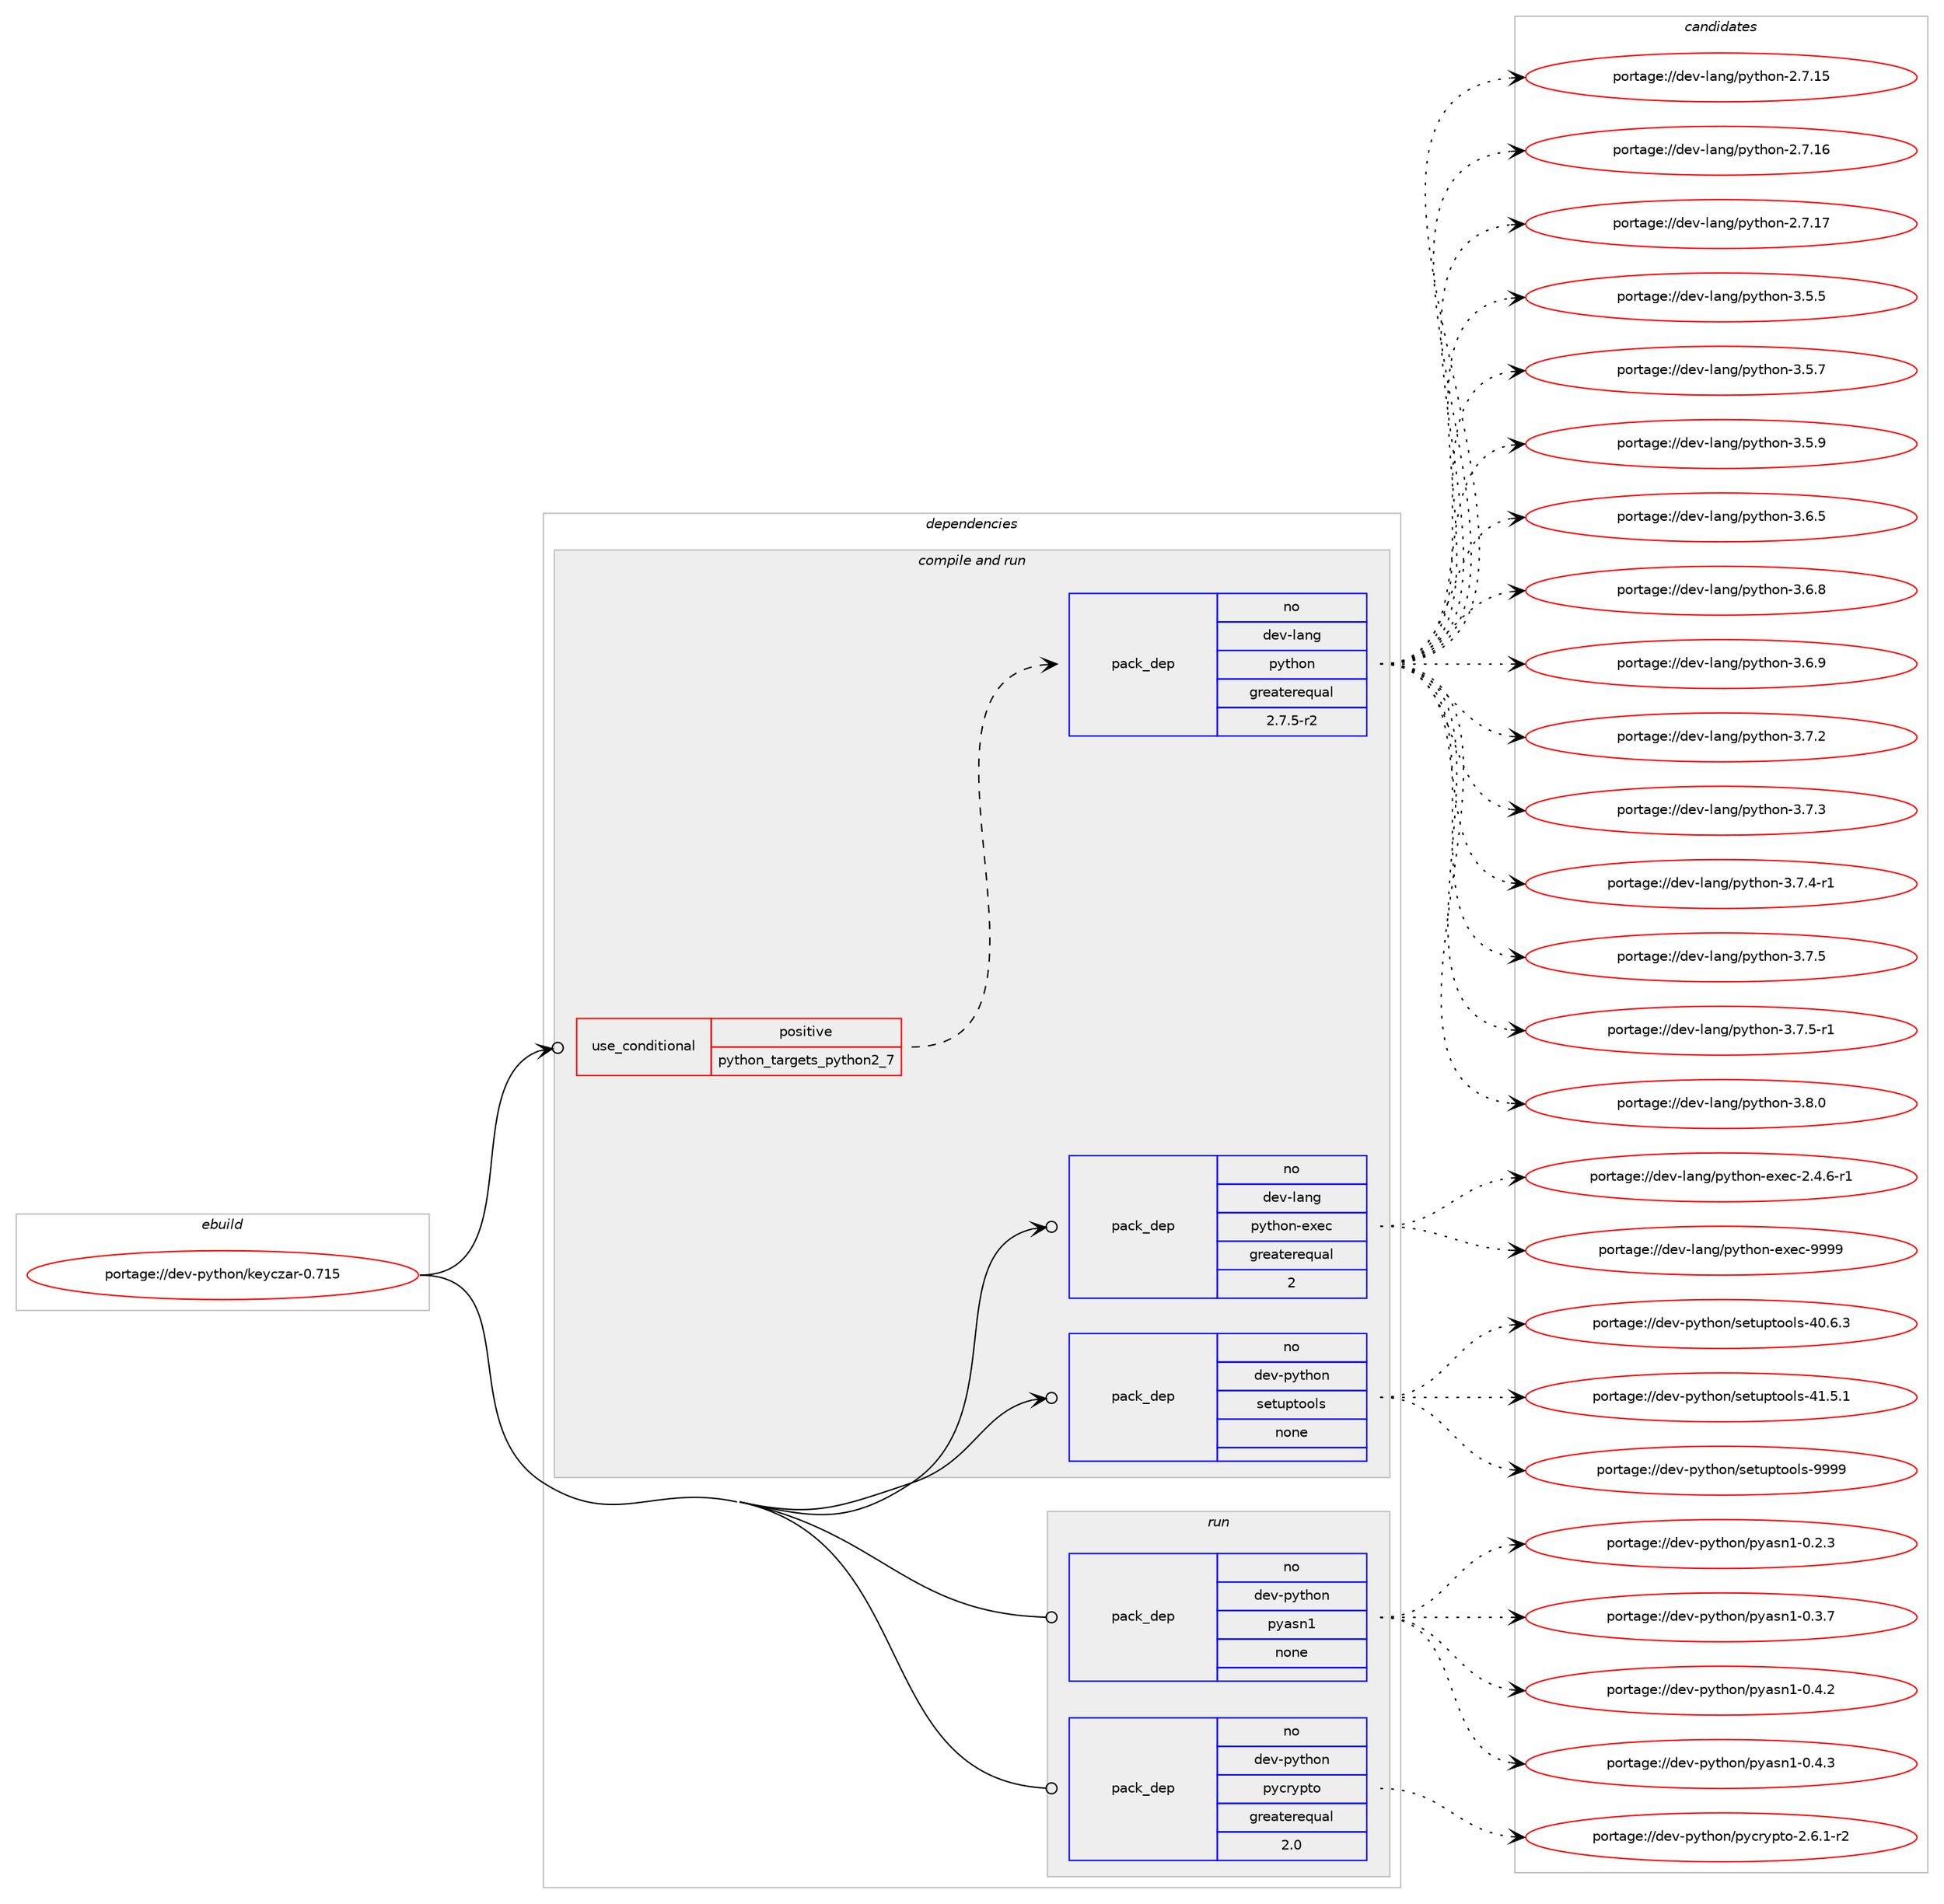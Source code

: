 digraph prolog {

# *************
# Graph options
# *************

newrank=true;
concentrate=true;
compound=true;
graph [rankdir=LR,fontname=Helvetica,fontsize=10,ranksep=1.5];#, ranksep=2.5, nodesep=0.2];
edge  [arrowhead=vee];
node  [fontname=Helvetica,fontsize=10];

# **********
# The ebuild
# **********

subgraph cluster_leftcol {
color=gray;
rank=same;
label=<<i>ebuild</i>>;
id [label="portage://dev-python/keyczar-0.715", color=red, width=4, href="../dev-python/keyczar-0.715.svg"];
}

# ****************
# The dependencies
# ****************

subgraph cluster_midcol {
color=gray;
label=<<i>dependencies</i>>;
subgraph cluster_compile {
fillcolor="#eeeeee";
style=filled;
label=<<i>compile</i>>;
}
subgraph cluster_compileandrun {
fillcolor="#eeeeee";
style=filled;
label=<<i>compile and run</i>>;
subgraph cond30991 {
dependency146976 [label=<<TABLE BORDER="0" CELLBORDER="1" CELLSPACING="0" CELLPADDING="4"><TR><TD ROWSPAN="3" CELLPADDING="10">use_conditional</TD></TR><TR><TD>positive</TD></TR><TR><TD>python_targets_python2_7</TD></TR></TABLE>>, shape=none, color=red];
subgraph pack112660 {
dependency146977 [label=<<TABLE BORDER="0" CELLBORDER="1" CELLSPACING="0" CELLPADDING="4" WIDTH="220"><TR><TD ROWSPAN="6" CELLPADDING="30">pack_dep</TD></TR><TR><TD WIDTH="110">no</TD></TR><TR><TD>dev-lang</TD></TR><TR><TD>python</TD></TR><TR><TD>greaterequal</TD></TR><TR><TD>2.7.5-r2</TD></TR></TABLE>>, shape=none, color=blue];
}
dependency146976:e -> dependency146977:w [weight=20,style="dashed",arrowhead="vee"];
}
id:e -> dependency146976:w [weight=20,style="solid",arrowhead="odotvee"];
subgraph pack112661 {
dependency146978 [label=<<TABLE BORDER="0" CELLBORDER="1" CELLSPACING="0" CELLPADDING="4" WIDTH="220"><TR><TD ROWSPAN="6" CELLPADDING="30">pack_dep</TD></TR><TR><TD WIDTH="110">no</TD></TR><TR><TD>dev-lang</TD></TR><TR><TD>python-exec</TD></TR><TR><TD>greaterequal</TD></TR><TR><TD>2</TD></TR></TABLE>>, shape=none, color=blue];
}
id:e -> dependency146978:w [weight=20,style="solid",arrowhead="odotvee"];
subgraph pack112662 {
dependency146979 [label=<<TABLE BORDER="0" CELLBORDER="1" CELLSPACING="0" CELLPADDING="4" WIDTH="220"><TR><TD ROWSPAN="6" CELLPADDING="30">pack_dep</TD></TR><TR><TD WIDTH="110">no</TD></TR><TR><TD>dev-python</TD></TR><TR><TD>setuptools</TD></TR><TR><TD>none</TD></TR><TR><TD></TD></TR></TABLE>>, shape=none, color=blue];
}
id:e -> dependency146979:w [weight=20,style="solid",arrowhead="odotvee"];
}
subgraph cluster_run {
fillcolor="#eeeeee";
style=filled;
label=<<i>run</i>>;
subgraph pack112663 {
dependency146980 [label=<<TABLE BORDER="0" CELLBORDER="1" CELLSPACING="0" CELLPADDING="4" WIDTH="220"><TR><TD ROWSPAN="6" CELLPADDING="30">pack_dep</TD></TR><TR><TD WIDTH="110">no</TD></TR><TR><TD>dev-python</TD></TR><TR><TD>pyasn1</TD></TR><TR><TD>none</TD></TR><TR><TD></TD></TR></TABLE>>, shape=none, color=blue];
}
id:e -> dependency146980:w [weight=20,style="solid",arrowhead="odot"];
subgraph pack112664 {
dependency146981 [label=<<TABLE BORDER="0" CELLBORDER="1" CELLSPACING="0" CELLPADDING="4" WIDTH="220"><TR><TD ROWSPAN="6" CELLPADDING="30">pack_dep</TD></TR><TR><TD WIDTH="110">no</TD></TR><TR><TD>dev-python</TD></TR><TR><TD>pycrypto</TD></TR><TR><TD>greaterequal</TD></TR><TR><TD>2.0</TD></TR></TABLE>>, shape=none, color=blue];
}
id:e -> dependency146981:w [weight=20,style="solid",arrowhead="odot"];
}
}

# **************
# The candidates
# **************

subgraph cluster_choices {
rank=same;
color=gray;
label=<<i>candidates</i>>;

subgraph choice112660 {
color=black;
nodesep=1;
choiceportage10010111845108971101034711212111610411111045504655464953 [label="portage://dev-lang/python-2.7.15", color=red, width=4,href="../dev-lang/python-2.7.15.svg"];
choiceportage10010111845108971101034711212111610411111045504655464954 [label="portage://dev-lang/python-2.7.16", color=red, width=4,href="../dev-lang/python-2.7.16.svg"];
choiceportage10010111845108971101034711212111610411111045504655464955 [label="portage://dev-lang/python-2.7.17", color=red, width=4,href="../dev-lang/python-2.7.17.svg"];
choiceportage100101118451089711010347112121116104111110455146534653 [label="portage://dev-lang/python-3.5.5", color=red, width=4,href="../dev-lang/python-3.5.5.svg"];
choiceportage100101118451089711010347112121116104111110455146534655 [label="portage://dev-lang/python-3.5.7", color=red, width=4,href="../dev-lang/python-3.5.7.svg"];
choiceportage100101118451089711010347112121116104111110455146534657 [label="portage://dev-lang/python-3.5.9", color=red, width=4,href="../dev-lang/python-3.5.9.svg"];
choiceportage100101118451089711010347112121116104111110455146544653 [label="portage://dev-lang/python-3.6.5", color=red, width=4,href="../dev-lang/python-3.6.5.svg"];
choiceportage100101118451089711010347112121116104111110455146544656 [label="portage://dev-lang/python-3.6.8", color=red, width=4,href="../dev-lang/python-3.6.8.svg"];
choiceportage100101118451089711010347112121116104111110455146544657 [label="portage://dev-lang/python-3.6.9", color=red, width=4,href="../dev-lang/python-3.6.9.svg"];
choiceportage100101118451089711010347112121116104111110455146554650 [label="portage://dev-lang/python-3.7.2", color=red, width=4,href="../dev-lang/python-3.7.2.svg"];
choiceportage100101118451089711010347112121116104111110455146554651 [label="portage://dev-lang/python-3.7.3", color=red, width=4,href="../dev-lang/python-3.7.3.svg"];
choiceportage1001011184510897110103471121211161041111104551465546524511449 [label="portage://dev-lang/python-3.7.4-r1", color=red, width=4,href="../dev-lang/python-3.7.4-r1.svg"];
choiceportage100101118451089711010347112121116104111110455146554653 [label="portage://dev-lang/python-3.7.5", color=red, width=4,href="../dev-lang/python-3.7.5.svg"];
choiceportage1001011184510897110103471121211161041111104551465546534511449 [label="portage://dev-lang/python-3.7.5-r1", color=red, width=4,href="../dev-lang/python-3.7.5-r1.svg"];
choiceportage100101118451089711010347112121116104111110455146564648 [label="portage://dev-lang/python-3.8.0", color=red, width=4,href="../dev-lang/python-3.8.0.svg"];
dependency146977:e -> choiceportage10010111845108971101034711212111610411111045504655464953:w [style=dotted,weight="100"];
dependency146977:e -> choiceportage10010111845108971101034711212111610411111045504655464954:w [style=dotted,weight="100"];
dependency146977:e -> choiceportage10010111845108971101034711212111610411111045504655464955:w [style=dotted,weight="100"];
dependency146977:e -> choiceportage100101118451089711010347112121116104111110455146534653:w [style=dotted,weight="100"];
dependency146977:e -> choiceportage100101118451089711010347112121116104111110455146534655:w [style=dotted,weight="100"];
dependency146977:e -> choiceportage100101118451089711010347112121116104111110455146534657:w [style=dotted,weight="100"];
dependency146977:e -> choiceportage100101118451089711010347112121116104111110455146544653:w [style=dotted,weight="100"];
dependency146977:e -> choiceportage100101118451089711010347112121116104111110455146544656:w [style=dotted,weight="100"];
dependency146977:e -> choiceportage100101118451089711010347112121116104111110455146544657:w [style=dotted,weight="100"];
dependency146977:e -> choiceportage100101118451089711010347112121116104111110455146554650:w [style=dotted,weight="100"];
dependency146977:e -> choiceportage100101118451089711010347112121116104111110455146554651:w [style=dotted,weight="100"];
dependency146977:e -> choiceportage1001011184510897110103471121211161041111104551465546524511449:w [style=dotted,weight="100"];
dependency146977:e -> choiceportage100101118451089711010347112121116104111110455146554653:w [style=dotted,weight="100"];
dependency146977:e -> choiceportage1001011184510897110103471121211161041111104551465546534511449:w [style=dotted,weight="100"];
dependency146977:e -> choiceportage100101118451089711010347112121116104111110455146564648:w [style=dotted,weight="100"];
}
subgraph choice112661 {
color=black;
nodesep=1;
choiceportage10010111845108971101034711212111610411111045101120101994550465246544511449 [label="portage://dev-lang/python-exec-2.4.6-r1", color=red, width=4,href="../dev-lang/python-exec-2.4.6-r1.svg"];
choiceportage10010111845108971101034711212111610411111045101120101994557575757 [label="portage://dev-lang/python-exec-9999", color=red, width=4,href="../dev-lang/python-exec-9999.svg"];
dependency146978:e -> choiceportage10010111845108971101034711212111610411111045101120101994550465246544511449:w [style=dotted,weight="100"];
dependency146978:e -> choiceportage10010111845108971101034711212111610411111045101120101994557575757:w [style=dotted,weight="100"];
}
subgraph choice112662 {
color=black;
nodesep=1;
choiceportage100101118451121211161041111104711510111611711211611111110811545524846544651 [label="portage://dev-python/setuptools-40.6.3", color=red, width=4,href="../dev-python/setuptools-40.6.3.svg"];
choiceportage100101118451121211161041111104711510111611711211611111110811545524946534649 [label="portage://dev-python/setuptools-41.5.1", color=red, width=4,href="../dev-python/setuptools-41.5.1.svg"];
choiceportage10010111845112121116104111110471151011161171121161111111081154557575757 [label="portage://dev-python/setuptools-9999", color=red, width=4,href="../dev-python/setuptools-9999.svg"];
dependency146979:e -> choiceportage100101118451121211161041111104711510111611711211611111110811545524846544651:w [style=dotted,weight="100"];
dependency146979:e -> choiceportage100101118451121211161041111104711510111611711211611111110811545524946534649:w [style=dotted,weight="100"];
dependency146979:e -> choiceportage10010111845112121116104111110471151011161171121161111111081154557575757:w [style=dotted,weight="100"];
}
subgraph choice112663 {
color=black;
nodesep=1;
choiceportage10010111845112121116104111110471121219711511049454846504651 [label="portage://dev-python/pyasn1-0.2.3", color=red, width=4,href="../dev-python/pyasn1-0.2.3.svg"];
choiceportage10010111845112121116104111110471121219711511049454846514655 [label="portage://dev-python/pyasn1-0.3.7", color=red, width=4,href="../dev-python/pyasn1-0.3.7.svg"];
choiceportage10010111845112121116104111110471121219711511049454846524650 [label="portage://dev-python/pyasn1-0.4.2", color=red, width=4,href="../dev-python/pyasn1-0.4.2.svg"];
choiceportage10010111845112121116104111110471121219711511049454846524651 [label="portage://dev-python/pyasn1-0.4.3", color=red, width=4,href="../dev-python/pyasn1-0.4.3.svg"];
dependency146980:e -> choiceportage10010111845112121116104111110471121219711511049454846504651:w [style=dotted,weight="100"];
dependency146980:e -> choiceportage10010111845112121116104111110471121219711511049454846514655:w [style=dotted,weight="100"];
dependency146980:e -> choiceportage10010111845112121116104111110471121219711511049454846524650:w [style=dotted,weight="100"];
dependency146980:e -> choiceportage10010111845112121116104111110471121219711511049454846524651:w [style=dotted,weight="100"];
}
subgraph choice112664 {
color=black;
nodesep=1;
choiceportage1001011184511212111610411111047112121991141211121161114550465446494511450 [label="portage://dev-python/pycrypto-2.6.1-r2", color=red, width=4,href="../dev-python/pycrypto-2.6.1-r2.svg"];
dependency146981:e -> choiceportage1001011184511212111610411111047112121991141211121161114550465446494511450:w [style=dotted,weight="100"];
}
}

}
